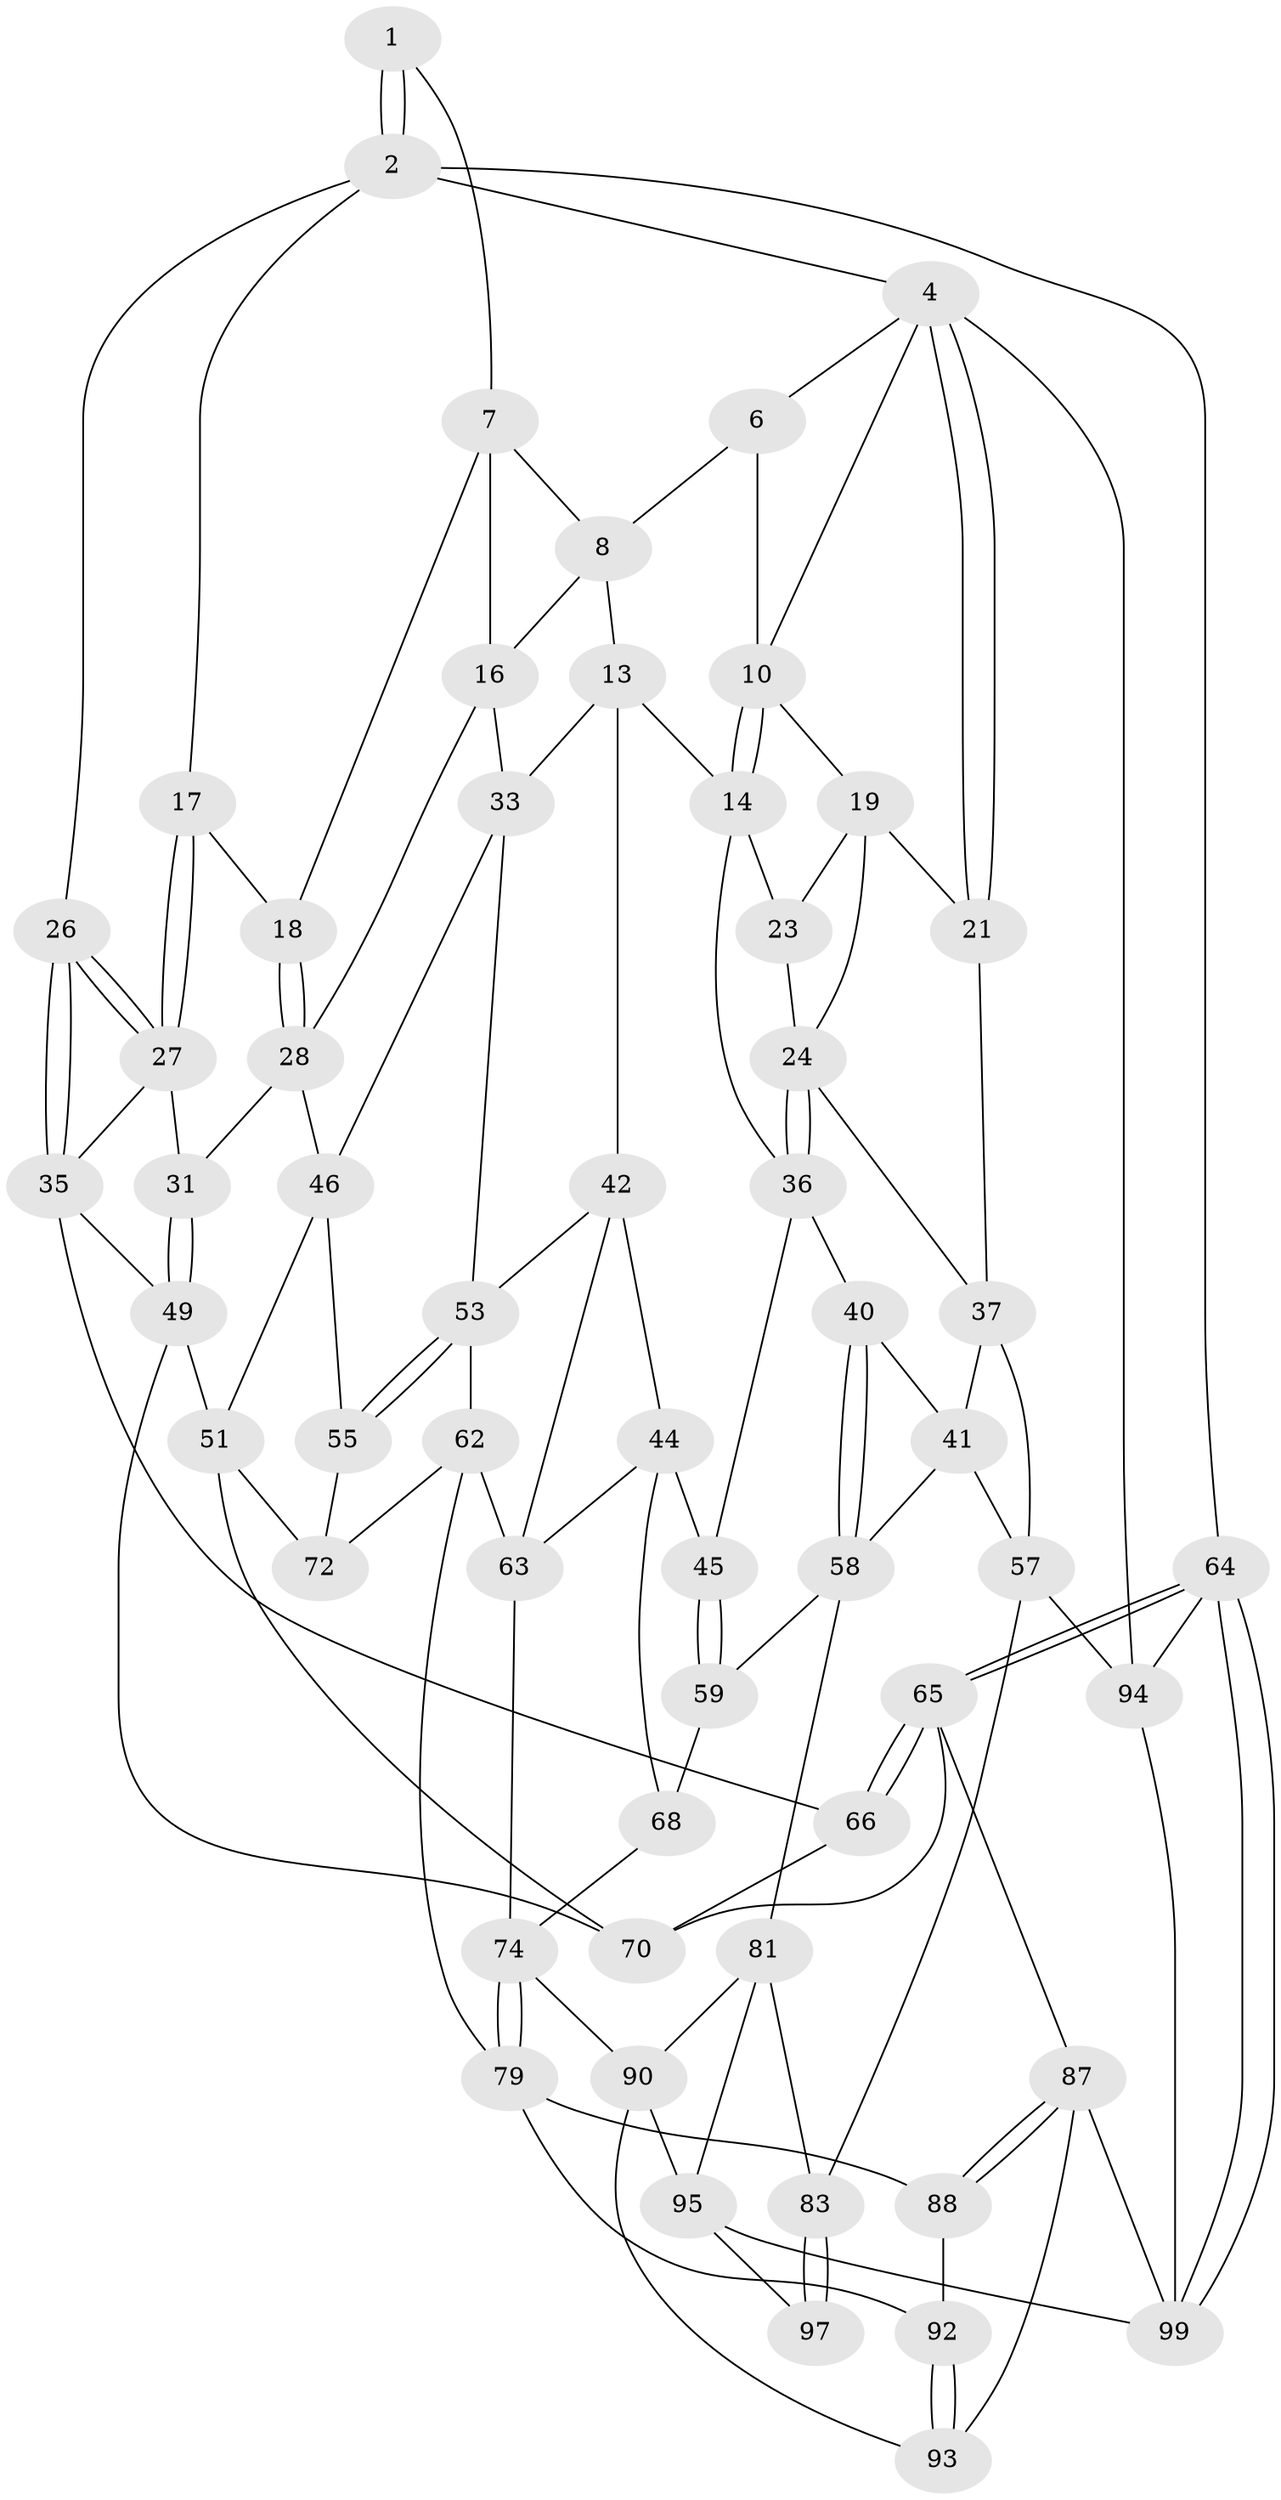 // original degree distribution, {3: 0.02, 5: 0.56, 6: 0.2, 4: 0.22}
// Generated by graph-tools (version 1.1) at 2025/42/03/06/25 10:42:26]
// undirected, 58 vertices, 125 edges
graph export_dot {
graph [start="1"]
  node [color=gray90,style=filled];
  1 [pos="+0.6635088260776386+0"];
  2 [pos="+0.9244346803660916+0",super="+3"];
  4 [pos="+0+0",super="+5"];
  6 [pos="+0.5087808676601125+0",super="+9"];
  7 [pos="+0.6075473104330975+0.002053942401333756",super="+15"];
  8 [pos="+0.5443247000514324+0.05433749001972396",super="+12"];
  10 [pos="+0.3505227240154928+0.15354542830039147",super="+11"];
  13 [pos="+0.4210669700779949+0.22359771677228774",super="+34"];
  14 [pos="+0.35954957986975844+0.19380030998054976",super="+22"];
  16 [pos="+0.6261910619021129+0.17775462213933302",super="+29"];
  17 [pos="+0.7847030742855614+0.11951669333264056"];
  18 [pos="+0.7403769729974968+0.15338878843794476"];
  19 [pos="+0.13557757140792295+0.08362187026871538",super="+20"];
  21 [pos="+0+0.13214999752807907"];
  23 [pos="+0.13721690553794716+0.11885763716190875"];
  24 [pos="+0.11764199936557702+0.24208481789536676",super="+25"];
  26 [pos="+1+0.06130207921481713"];
  27 [pos="+0.8793450877444333+0.1915327935224684",super="+30"];
  28 [pos="+0.7552041634420787+0.23261997105065138",super="+32"];
  31 [pos="+0.8357149889901544+0.32429523648958947"];
  33 [pos="+0.6378328834743443+0.35356702142953805",super="+47"];
  35 [pos="+1+0.25479936296243944",super="+48"];
  36 [pos="+0.25161149633708213+0.28260067600741245",super="+39"];
  37 [pos="+0.05009795548923719+0.41045553681681024",super="+38"];
  40 [pos="+0.22243520084797516+0.4145935794978184"];
  41 [pos="+0.10960432301555187+0.42615538760054855",super="+56"];
  42 [pos="+0.44079582563440156+0.41095182334047076",super="+43"];
  44 [pos="+0.35993611840926343+0.468674037769348",super="+67"];
  45 [pos="+0.31236639241678044+0.4574594147478715"];
  46 [pos="+0.8098858002470715+0.3460607132085915",super="+52"];
  49 [pos="+0.9283892805107415+0.3614868100940074",super="+50"];
  51 [pos="+0.8255724116048179+0.5253050345651115",super="+77"];
  53 [pos="+0.6439933708269485+0.425224920613382",super="+54"];
  55 [pos="+0.7489896778977666+0.5234649765475474",super="+71"];
  57 [pos="+0+0.6065172868240558",super="+85"];
  58 [pos="+0.18202592871222772+0.6201775056179646",super="+61"];
  59 [pos="+0.2735829436863285+0.5977788917000685",super="+60"];
  62 [pos="+0.5554212025290155+0.5238390023018272",super="+73"];
  63 [pos="+0.5099330387306145+0.5365011859303489",super="+69"];
  64 [pos="+1+1"];
  65 [pos="+1+1",super="+86"];
  66 [pos="+1+0.626535381062415"];
  68 [pos="+0.3454051773538901+0.5721458373586775",super="+76"];
  70 [pos="+1+0.6236194396240057",super="+80"];
  72 [pos="+0.6395108220095037+0.6328960339164033",super="+78"];
  74 [pos="+0.4246065431061139+0.6299308173493102",super="+75"];
  79 [pos="+0.5616424200505351+0.6737575307171095",super="+89"];
  81 [pos="+0.19933676870882217+0.6751697863133582",super="+82"];
  83 [pos="+0.08973876657044137+0.7788376317195608",super="+84"];
  87 [pos="+0.7647878508331859+0.8601144604686148",super="+98"];
  88 [pos="+0.7333248591324234+0.8419909427361058"];
  90 [pos="+0.41773581641900615+0.8517568077605839",super="+91"];
  92 [pos="+0.4987088299385003+0.788209571390117"];
  93 [pos="+0.43749396434732074+0.8449054602437801"];
  94 [pos="+0+1"];
  95 [pos="+0.34922395138664475+0.9445504233536158",super="+96"];
  97 [pos="+0.21384715151055503+1"];
  99 [pos="+0.6875839135359633+1",super="+100"];
  1 -- 2;
  1 -- 2;
  1 -- 7;
  2 -- 17;
  2 -- 64;
  2 -- 26;
  2 -- 4;
  4 -- 21;
  4 -- 21;
  4 -- 94;
  4 -- 6;
  4 -- 10;
  6 -- 8;
  6 -- 10;
  7 -- 8;
  7 -- 16;
  7 -- 18;
  8 -- 16;
  8 -- 13;
  10 -- 14;
  10 -- 14;
  10 -- 19;
  13 -- 14;
  13 -- 33;
  13 -- 42;
  14 -- 36;
  14 -- 23;
  16 -- 33;
  16 -- 28;
  17 -- 18;
  17 -- 27;
  17 -- 27;
  18 -- 28;
  18 -- 28;
  19 -- 23;
  19 -- 21;
  19 -- 24;
  21 -- 37;
  23 -- 24;
  24 -- 36;
  24 -- 36;
  24 -- 37;
  26 -- 27;
  26 -- 27;
  26 -- 35;
  26 -- 35;
  27 -- 35;
  27 -- 31;
  28 -- 46;
  28 -- 31;
  31 -- 49;
  31 -- 49;
  33 -- 53;
  33 -- 46;
  35 -- 49;
  35 -- 66;
  36 -- 40;
  36 -- 45;
  37 -- 41;
  37 -- 57;
  40 -- 41;
  40 -- 58;
  40 -- 58;
  41 -- 58;
  41 -- 57;
  42 -- 44;
  42 -- 63;
  42 -- 53;
  44 -- 45;
  44 -- 68;
  44 -- 63;
  45 -- 59;
  45 -- 59;
  46 -- 51;
  46 -- 55;
  49 -- 51;
  49 -- 70;
  51 -- 72;
  51 -- 70;
  53 -- 55;
  53 -- 55;
  53 -- 62;
  55 -- 72 [weight=2];
  57 -- 94;
  57 -- 83;
  58 -- 81;
  58 -- 59;
  59 -- 68 [weight=2];
  62 -- 63;
  62 -- 72;
  62 -- 79;
  63 -- 74;
  64 -- 65;
  64 -- 65;
  64 -- 99;
  64 -- 99;
  64 -- 94;
  65 -- 66;
  65 -- 66;
  65 -- 87;
  65 -- 70;
  66 -- 70;
  68 -- 74;
  74 -- 79;
  74 -- 79;
  74 -- 90;
  79 -- 88;
  79 -- 92;
  81 -- 90;
  81 -- 83;
  81 -- 95;
  83 -- 97 [weight=2];
  83 -- 97;
  87 -- 88;
  87 -- 88;
  87 -- 99;
  87 -- 93;
  88 -- 92;
  90 -- 93;
  90 -- 95;
  92 -- 93;
  92 -- 93;
  94 -- 99;
  95 -- 97;
  95 -- 99;
}
